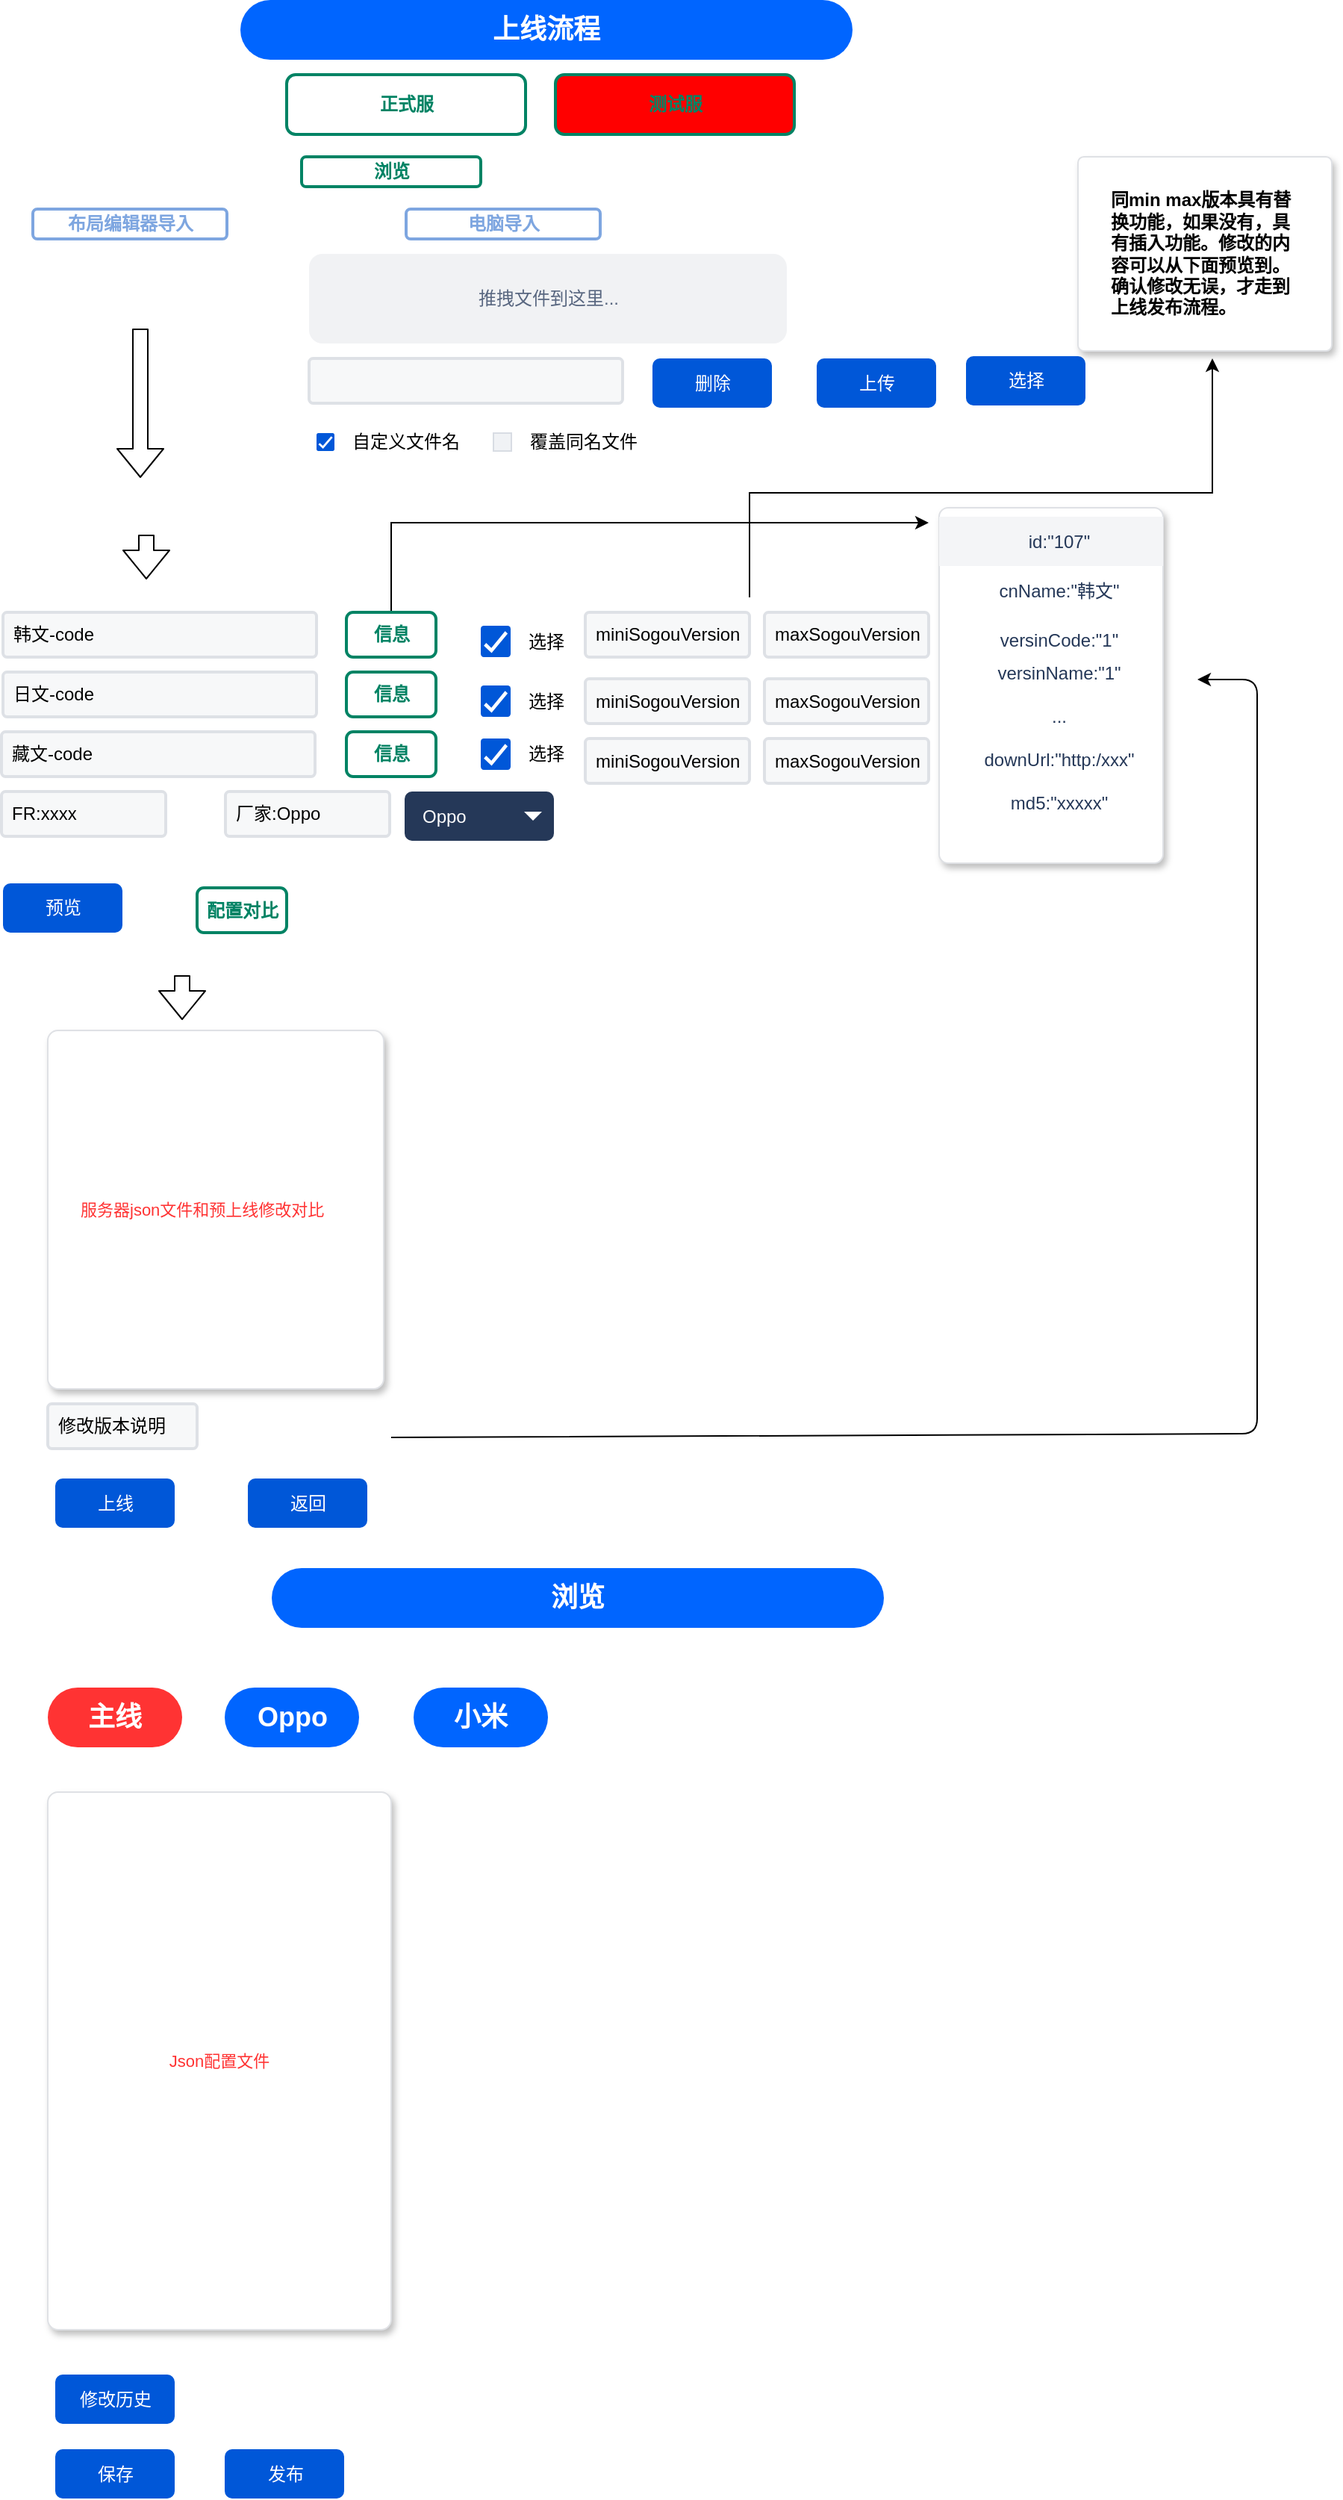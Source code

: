 <mxfile version="13.6.4" type="github">
  <diagram id="1EMLyv-aDlPW3CLGLThD" name="Page-1">
    <mxGraphModel dx="1038" dy="548" grid="1" gridSize="10" guides="1" tooltips="1" connect="1" arrows="1" fold="1" page="1" pageScale="1" pageWidth="3300" pageHeight="4681" math="0" shadow="0">
      <root>
        <mxCell id="0" />
        <mxCell id="1" parent="0" />
        <mxCell id="2cxDILAhDorEXdLIPszs-1" value="上线流程" style="rounded=1;fillColor=#0065FF;strokeColor=none;html=1;fontColor=#ffffff;align=center;verticalAlign=middle;whiteSpace=wrap;fontSize=18;fontStyle=1;arcSize=50" vertex="1" parent="1">
          <mxGeometry x="209" y="30" width="410" height="40" as="geometry" />
        </mxCell>
        <mxCell id="2cxDILAhDorEXdLIPszs-2" value="正式服" style="dashed=0;html=1;rounded=1;strokeColor=#008364;fontSize=12;align=center;fontStyle=1;strokeWidth=2;fontColor=#008364" vertex="1" parent="1">
          <mxGeometry x="240" y="80" width="160" height="40" as="geometry" />
        </mxCell>
        <mxCell id="2cxDILAhDorEXdLIPszs-3" value="测试服" style="dashed=0;html=1;rounded=1;strokeColor=#008364;fontSize=12;align=center;fontStyle=1;strokeWidth=2;fontColor=#008364;fillColor=#FF0000;" vertex="1" parent="1">
          <mxGeometry x="420" y="80" width="160" height="40" as="geometry" />
        </mxCell>
        <mxCell id="2cxDILAhDorEXdLIPszs-4" value="推拽文件到这里..." style="rounded=1;align=center;fillColor=#F1F2F4;strokeColor=none;html=1;fontColor=#596780;fontSize=12" vertex="1" parent="1">
          <mxGeometry x="255" y="200" width="320" height="60" as="geometry" />
        </mxCell>
        <mxCell id="2cxDILAhDorEXdLIPszs-5" value="" style="rounded=1;arcSize=9;fillColor=#F7F8F9;align=left;spacingLeft=5;strokeColor=#DEE1E6;html=1;strokeWidth=2;fontSize=12" vertex="1" parent="1">
          <mxGeometry x="255" y="270" width="210" height="30" as="geometry" />
        </mxCell>
        <mxCell id="2cxDILAhDorEXdLIPszs-6" value="删除" style="rounded=1;fillColor=#0057D8;align=center;strokeColor=none;html=1;fontColor=#ffffff;fontSize=12" vertex="1" parent="1">
          <mxGeometry x="485" y="270" width="80" height="33" as="geometry" />
        </mxCell>
        <mxCell id="2cxDILAhDorEXdLIPszs-7" value="自定义文件名" style="html=1;shadow=0;dashed=0;shape=mxgraph.atlassian.checkbox_2;fillColor=#0057D8;strokeColor=none;align=left;verticalAlign=middle;fontStyle=0;fontSize=12;labelPosition=right;verticalLabelPosition=middle;spacingLeft=10" vertex="1" parent="1">
          <mxGeometry x="260" y="320" width="12" height="12" as="geometry" />
        </mxCell>
        <mxCell id="2cxDILAhDorEXdLIPszs-8" value="覆盖同名文件" style="rounded=1;fillColor=#F0F2F5;strokeColor=#D8DCE3;align=left;verticalAlign=middle;fontStyle=0;fontSize=12;labelPosition=right;verticalLabelPosition=middle;spacingLeft=10;html=1;shadow=0;dashed=0;arcSize=0;" vertex="1" parent="1">
          <mxGeometry x="378.5" y="320" width="12" height="12" as="geometry" />
        </mxCell>
        <mxCell id="2cxDILAhDorEXdLIPszs-11" value="上传" style="rounded=1;fillColor=#0057D8;align=center;strokeColor=none;html=1;fontColor=#ffffff;fontSize=12" vertex="1" parent="1">
          <mxGeometry x="595" y="270" width="80" height="33" as="geometry" />
        </mxCell>
        <mxCell id="2cxDILAhDorEXdLIPszs-12" value="选择" style="rounded=1;fillColor=#0057D8;align=center;strokeColor=none;html=1;fontColor=#ffffff;fontSize=12" vertex="1" parent="1">
          <mxGeometry x="695" y="268.5" width="80" height="33" as="geometry" />
        </mxCell>
        <mxCell id="2cxDILAhDorEXdLIPszs-13" value="韩文-code" style="rounded=1;arcSize=9;fillColor=#F7F8F9;align=left;spacingLeft=5;strokeColor=#DEE1E6;html=1;strokeWidth=2;fontSize=12" vertex="1" parent="1">
          <mxGeometry x="50" y="440" width="210" height="30" as="geometry" />
        </mxCell>
        <mxCell id="2cxDILAhDorEXdLIPszs-14" value="日文-code" style="rounded=1;arcSize=9;fillColor=#F7F8F9;align=left;spacingLeft=5;strokeColor=#DEE1E6;html=1;strokeWidth=2;fontSize=12" vertex="1" parent="1">
          <mxGeometry x="50" y="480" width="210" height="30" as="geometry" />
        </mxCell>
        <mxCell id="2cxDILAhDorEXdLIPszs-15" value="藏文-code" style="rounded=1;arcSize=9;fillColor=#F7F8F9;align=left;spacingLeft=5;strokeColor=#DEE1E6;html=1;strokeWidth=2;fontSize=12" vertex="1" parent="1">
          <mxGeometry x="49" y="520" width="210" height="30" as="geometry" />
        </mxCell>
        <mxCell id="2cxDILAhDorEXdLIPszs-35" style="edgeStyle=orthogonalEdgeStyle;rounded=0;orthogonalLoop=1;jettySize=auto;html=1;" edge="1" parent="1" source="2cxDILAhDorEXdLIPszs-16">
          <mxGeometry relative="1" as="geometry">
            <mxPoint x="670" y="380" as="targetPoint" />
            <Array as="points">
              <mxPoint x="310" y="380" />
              <mxPoint x="670" y="380" />
            </Array>
          </mxGeometry>
        </mxCell>
        <mxCell id="2cxDILAhDorEXdLIPszs-16" value="信息" style="dashed=0;html=1;rounded=1;strokeColor=#008364;fontSize=12;align=center;fontStyle=1;strokeWidth=2;fontColor=#008364" vertex="1" parent="1">
          <mxGeometry x="280" y="440" width="60" height="30" as="geometry" />
        </mxCell>
        <mxCell id="2cxDILAhDorEXdLIPszs-17" value="信息" style="dashed=0;html=1;rounded=1;strokeColor=#008364;fontSize=12;align=center;fontStyle=1;strokeWidth=2;fontColor=#008364" vertex="1" parent="1">
          <mxGeometry x="280" y="480" width="60" height="30" as="geometry" />
        </mxCell>
        <mxCell id="2cxDILAhDorEXdLIPszs-18" value="信息" style="dashed=0;html=1;rounded=1;strokeColor=#008364;fontSize=12;align=center;fontStyle=1;strokeWidth=2;fontColor=#008364" vertex="1" parent="1">
          <mxGeometry x="280" y="520" width="60" height="30" as="geometry" />
        </mxCell>
        <mxCell id="2cxDILAhDorEXdLIPszs-22" value="选择" style="html=1;shadow=0;dashed=0;shape=mxgraph.atlassian.checkbox_2;fillColor=#0057D8;strokeColor=none;align=left;verticalAlign=middle;fontStyle=0;fontSize=12;labelPosition=right;verticalLabelPosition=middle;spacingLeft=10" vertex="1" parent="1">
          <mxGeometry x="370" y="449" width="20" height="21" as="geometry" />
        </mxCell>
        <mxCell id="2cxDILAhDorEXdLIPszs-23" value="选择" style="html=1;shadow=0;dashed=0;shape=mxgraph.atlassian.checkbox_2;fillColor=#0057D8;strokeColor=none;align=left;verticalAlign=middle;fontStyle=0;fontSize=12;labelPosition=right;verticalLabelPosition=middle;spacingLeft=10" vertex="1" parent="1">
          <mxGeometry x="370" y="489" width="20" height="21" as="geometry" />
        </mxCell>
        <mxCell id="2cxDILAhDorEXdLIPszs-24" value="选择" style="html=1;shadow=0;dashed=0;shape=mxgraph.atlassian.checkbox_2;fillColor=#0057D8;strokeColor=none;align=left;verticalAlign=middle;fontStyle=0;fontSize=12;labelPosition=right;verticalLabelPosition=middle;spacingLeft=10" vertex="1" parent="1">
          <mxGeometry x="370" y="524.5" width="20" height="21" as="geometry" />
        </mxCell>
        <mxCell id="2cxDILAhDorEXdLIPszs-25" value="" style="rounded=1;fillColor=#ffffff;strokeColor=#DFE1E5;shadow=1;html=1;arcSize=4;align=center;" vertex="1" parent="1">
          <mxGeometry x="677" y="370" width="150" height="238" as="geometry" />
        </mxCell>
        <mxCell id="2cxDILAhDorEXdLIPszs-26" value="id:&quot;107&quot;" style="rounded=0;fillColor=#F4F5F7;strokeColor=none;shadow=0;html=1;align=center;fontSize=12;spacingLeft=10;fontColor=#253858;resizeWidth=1" vertex="1" parent="2cxDILAhDorEXdLIPszs-25">
          <mxGeometry width="150" height="33" relative="1" as="geometry">
            <mxPoint y="6" as="offset" />
          </mxGeometry>
        </mxCell>
        <mxCell id="2cxDILAhDorEXdLIPszs-27" value="cnName:&quot;韩文&quot;" style="rounded=0;fillColor=none;strokeColor=none;shadow=0;html=1;align=center;fontSize=12;spacingLeft=10;fontColor=#253858;resizeWidth=1" vertex="1" parent="2cxDILAhDorEXdLIPszs-25">
          <mxGeometry width="150" height="33" relative="1" as="geometry">
            <mxPoint y="39" as="offset" />
          </mxGeometry>
        </mxCell>
        <mxCell id="2cxDILAhDorEXdLIPszs-28" value="versinCode:&quot;1&quot;" style="rounded=0;fillColor=none;strokeColor=none;shadow=0;html=1;align=center;fontSize=12;spacingLeft=10;fontColor=#253858;resizeWidth=1" vertex="1" parent="2cxDILAhDorEXdLIPszs-25">
          <mxGeometry width="150" height="33" relative="1" as="geometry">
            <mxPoint y="72" as="offset" />
          </mxGeometry>
        </mxCell>
        <mxCell id="2cxDILAhDorEXdLIPszs-29" value="versinName:&quot;1&quot;" style="rounded=0;fillColor=none;strokeColor=none;shadow=0;html=1;align=center;fontSize=12;spacingLeft=10;fontColor=#253858;resizeWidth=1" vertex="1" parent="2cxDILAhDorEXdLIPszs-25">
          <mxGeometry y="95.91" width="150" height="29.306" as="geometry" />
        </mxCell>
        <mxCell id="2cxDILAhDorEXdLIPszs-30" value="..." style="rounded=0;fillColor=none;strokeColor=none;shadow=0;html=1;align=center;fontSize=12;spacingLeft=10;fontColor=#253858;resizeWidth=1" vertex="1" parent="2cxDILAhDorEXdLIPszs-25">
          <mxGeometry y="125.216" width="150" height="29.306" as="geometry" />
        </mxCell>
        <mxCell id="2cxDILAhDorEXdLIPszs-31" value="downUrl:&quot;http:/xxx&quot;" style="rounded=0;fillColor=none;strokeColor=none;shadow=0;html=1;align=center;fontSize=12;spacingLeft=10;fontColor=#253858;resizeWidth=1" vertex="1" parent="2cxDILAhDorEXdLIPszs-25">
          <mxGeometry y="154.522" width="150" height="29.306" as="geometry" />
        </mxCell>
        <mxCell id="2cxDILAhDorEXdLIPszs-32" value="md5:&quot;xxxxx&quot;" style="rounded=0;fillColor=none;strokeColor=none;shadow=0;html=1;align=center;fontSize=12;spacingLeft=10;fontColor=#253858;resizeWidth=1" vertex="1" parent="2cxDILAhDorEXdLIPszs-25">
          <mxGeometry y="183.828" width="150" height="29.306" as="geometry" />
        </mxCell>
        <mxCell id="2cxDILAhDorEXdLIPszs-64" style="edgeStyle=orthogonalEdgeStyle;rounded=0;orthogonalLoop=1;jettySize=auto;html=1;" edge="1" parent="1">
          <mxGeometry relative="1" as="geometry">
            <mxPoint x="860" y="270" as="targetPoint" />
            <mxPoint x="550" y="430" as="sourcePoint" />
            <Array as="points">
              <mxPoint x="550" y="360" />
              <mxPoint x="860" y="360" />
              <mxPoint x="860" y="270" />
            </Array>
          </mxGeometry>
        </mxCell>
        <mxCell id="2cxDILAhDorEXdLIPszs-36" value="miniSogouVersion" style="rounded=1;arcSize=9;fillColor=#F7F8F9;align=left;spacingLeft=5;strokeColor=#DEE1E6;html=1;strokeWidth=2;fontSize=12" vertex="1" parent="1">
          <mxGeometry x="440" y="440" width="110" height="30" as="geometry" />
        </mxCell>
        <mxCell id="2cxDILAhDorEXdLIPszs-37" value="maxSogouVersion" style="rounded=1;arcSize=9;fillColor=#F7F8F9;align=left;spacingLeft=5;strokeColor=#DEE1E6;html=1;strokeWidth=2;fontSize=12" vertex="1" parent="1">
          <mxGeometry x="560" y="440" width="110" height="30" as="geometry" />
        </mxCell>
        <mxCell id="2cxDILAhDorEXdLIPszs-38" value="miniSogouVersion" style="rounded=1;arcSize=9;fillColor=#F7F8F9;align=left;spacingLeft=5;strokeColor=#DEE1E6;html=1;strokeWidth=2;fontSize=12" vertex="1" parent="1">
          <mxGeometry x="440" y="484.5" width="110" height="30" as="geometry" />
        </mxCell>
        <mxCell id="2cxDILAhDorEXdLIPszs-39" value="maxSogouVersion" style="rounded=1;arcSize=9;fillColor=#F7F8F9;align=left;spacingLeft=5;strokeColor=#DEE1E6;html=1;strokeWidth=2;fontSize=12" vertex="1" parent="1">
          <mxGeometry x="560" y="484.5" width="110" height="30" as="geometry" />
        </mxCell>
        <mxCell id="2cxDILAhDorEXdLIPszs-40" value="miniSogouVersion" style="rounded=1;arcSize=9;fillColor=#F7F8F9;align=left;spacingLeft=5;strokeColor=#DEE1E6;html=1;strokeWidth=2;fontSize=12" vertex="1" parent="1">
          <mxGeometry x="440" y="524.5" width="110" height="30" as="geometry" />
        </mxCell>
        <mxCell id="2cxDILAhDorEXdLIPszs-41" value="maxSogouVersion" style="rounded=1;arcSize=9;fillColor=#F7F8F9;align=left;spacingLeft=5;strokeColor=#DEE1E6;html=1;strokeWidth=2;fontSize=12" vertex="1" parent="1">
          <mxGeometry x="560" y="524.5" width="110" height="30" as="geometry" />
        </mxCell>
        <mxCell id="2cxDILAhDorEXdLIPszs-42" value="预览" style="rounded=1;fillColor=#0057D8;align=center;strokeColor=none;html=1;fontColor=#ffffff;fontSize=12" vertex="1" parent="1">
          <mxGeometry x="50" y="621.5" width="80" height="33" as="geometry" />
        </mxCell>
        <mxCell id="2cxDILAhDorEXdLIPszs-43" value="配置对比" style="dashed=0;html=1;rounded=1;strokeColor=#008364;fontSize=12;align=center;fontStyle=1;strokeWidth=2;fontColor=#008364" vertex="1" parent="1">
          <mxGeometry x="180" y="624.5" width="60" height="30" as="geometry" />
        </mxCell>
        <mxCell id="2cxDILAhDorEXdLIPszs-45" value="" style="shape=flexArrow;endArrow=classic;html=1;" edge="1" parent="1">
          <mxGeometry width="50" height="50" relative="1" as="geometry">
            <mxPoint x="170" y="683" as="sourcePoint" />
            <mxPoint x="170" y="713" as="targetPoint" />
          </mxGeometry>
        </mxCell>
        <mxCell id="2cxDILAhDorEXdLIPszs-46" value="" style="shape=flexArrow;endArrow=classic;html=1;" edge="1" parent="1">
          <mxGeometry width="50" height="50" relative="1" as="geometry">
            <mxPoint x="146" y="388" as="sourcePoint" />
            <mxPoint x="146" y="418" as="targetPoint" />
          </mxGeometry>
        </mxCell>
        <mxCell id="2cxDILAhDorEXdLIPszs-47" value="&lt;span style=&quot;font-size: 11px&quot;&gt;&lt;font color=&quot;#ff3333&quot;&gt;服务器json文件和预上线修改对比&lt;/font&gt;&lt;/span&gt;" style="rounded=1;arcSize=3;fillColor=#ffffff;strokeColor=#DFE1E5;strokeWidth=1;shadow=1;align=left;html=1;whiteSpace=wrap;spacingLeft=20;spacingRight=20;fontSize=12" vertex="1" parent="1">
          <mxGeometry x="80" y="720" width="225" height="240" as="geometry" />
        </mxCell>
        <mxCell id="2cxDILAhDorEXdLIPszs-48" value="上线" style="rounded=1;fillColor=#0057D8;align=center;strokeColor=none;html=1;fontColor=#ffffff;fontSize=12" vertex="1" parent="1">
          <mxGeometry x="85" y="1020" width="80" height="33" as="geometry" />
        </mxCell>
        <mxCell id="2cxDILAhDorEXdLIPszs-49" value="返回" style="rounded=1;fillColor=#0057D8;align=center;strokeColor=none;html=1;fontColor=#ffffff;fontSize=12" vertex="1" parent="1">
          <mxGeometry x="214" y="1020" width="80" height="33" as="geometry" />
        </mxCell>
        <mxCell id="2cxDILAhDorEXdLIPszs-50" value="" style="endArrow=classic;html=1;" edge="1" parent="1">
          <mxGeometry width="50" height="50" relative="1" as="geometry">
            <mxPoint x="310" y="992.5" as="sourcePoint" />
            <mxPoint x="850" y="485" as="targetPoint" />
            <Array as="points">
              <mxPoint x="890" y="990" />
              <mxPoint x="890" y="485" />
            </Array>
          </mxGeometry>
        </mxCell>
        <mxCell id="2cxDILAhDorEXdLIPszs-51" value="FR:xxxx" style="rounded=1;arcSize=9;fillColor=#F7F8F9;align=left;spacingLeft=5;strokeColor=#DEE1E6;html=1;strokeWidth=2;fontSize=12" vertex="1" parent="1">
          <mxGeometry x="49" y="560" width="110" height="30" as="geometry" />
        </mxCell>
        <mxCell id="2cxDILAhDorEXdLIPszs-52" value="厂家:Oppo" style="rounded=1;arcSize=9;fillColor=#F7F8F9;align=left;spacingLeft=5;strokeColor=#DEE1E6;html=1;strokeWidth=2;fontSize=12" vertex="1" parent="1">
          <mxGeometry x="199" y="560" width="110" height="30" as="geometry" />
        </mxCell>
        <mxCell id="2cxDILAhDorEXdLIPszs-53" value="Oppo" style="rounded=1;fillColor=#253858;strokeColor=none;html=1;fontColor=#ffffff;align=left;fontSize=12;spacingLeft=10" vertex="1" parent="1">
          <mxGeometry x="319" y="560" width="100" height="33" as="geometry" />
        </mxCell>
        <mxCell id="2cxDILAhDorEXdLIPszs-54" value="" style="shape=triangle;direction=south;fillColor=#ffffff;strokeColor=none;html=1" vertex="1" parent="2cxDILAhDorEXdLIPszs-53">
          <mxGeometry x="1" y="0.5" width="12" height="6" relative="1" as="geometry">
            <mxPoint x="-20" y="-3" as="offset" />
          </mxGeometry>
        </mxCell>
        <mxCell id="2cxDILAhDorEXdLIPszs-55" value="浏览" style="dashed=0;html=1;rounded=1;strokeColor=#008364;fontSize=12;align=center;fontStyle=1;strokeWidth=2;fontColor=#008364" vertex="1" parent="1">
          <mxGeometry x="250" y="135" width="120" height="20" as="geometry" />
        </mxCell>
        <mxCell id="2cxDILAhDorEXdLIPszs-56" value="浏览" style="rounded=1;fillColor=#0065FF;strokeColor=none;html=1;fontColor=#ffffff;align=center;verticalAlign=middle;whiteSpace=wrap;fontSize=18;fontStyle=1;arcSize=50" vertex="1" parent="1">
          <mxGeometry x="230" y="1080" width="410" height="40" as="geometry" />
        </mxCell>
        <mxCell id="2cxDILAhDorEXdLIPszs-57" value="主线" style="rounded=1;strokeColor=none;html=1;fontColor=#ffffff;align=center;verticalAlign=middle;whiteSpace=wrap;fontSize=18;fontStyle=1;arcSize=50;fillColor=#FF3333;" vertex="1" parent="1">
          <mxGeometry x="80" y="1160" width="90" height="40" as="geometry" />
        </mxCell>
        <mxCell id="2cxDILAhDorEXdLIPszs-58" value="Oppo" style="rounded=1;fillColor=#0065FF;strokeColor=none;html=1;fontColor=#ffffff;align=center;verticalAlign=middle;whiteSpace=wrap;fontSize=18;fontStyle=1;arcSize=50" vertex="1" parent="1">
          <mxGeometry x="198.5" y="1160" width="90" height="40" as="geometry" />
        </mxCell>
        <mxCell id="2cxDILAhDorEXdLIPszs-59" value="小米" style="rounded=1;fillColor=#0065FF;strokeColor=none;html=1;fontColor=#ffffff;align=center;verticalAlign=middle;whiteSpace=wrap;fontSize=18;fontStyle=1;arcSize=50" vertex="1" parent="1">
          <mxGeometry x="325" y="1160" width="90" height="40" as="geometry" />
        </mxCell>
        <mxCell id="2cxDILAhDorEXdLIPszs-60" value="&lt;font color=&quot;#ff3333&quot;&gt;&lt;span style=&quot;font-size: 11px&quot;&gt;Json配置文件&lt;/span&gt;&lt;/font&gt;" style="rounded=1;arcSize=3;fillColor=#ffffff;strokeColor=#DFE1E5;strokeWidth=1;shadow=1;align=center;html=1;whiteSpace=wrap;spacingLeft=20;spacingRight=20;fontSize=12" vertex="1" parent="1">
          <mxGeometry x="80" y="1230" width="230" height="360" as="geometry" />
        </mxCell>
        <mxCell id="2cxDILAhDorEXdLIPszs-61" value="修改历史" style="rounded=1;fillColor=#0057D8;align=center;strokeColor=none;html=1;fontColor=#ffffff;fontSize=12" vertex="1" parent="1">
          <mxGeometry x="85" y="1620" width="80" height="33" as="geometry" />
        </mxCell>
        <mxCell id="2cxDILAhDorEXdLIPszs-62" value="保存" style="rounded=1;fillColor=#0057D8;align=center;strokeColor=none;html=1;fontColor=#ffffff;fontSize=12" vertex="1" parent="1">
          <mxGeometry x="85" y="1670" width="80" height="33" as="geometry" />
        </mxCell>
        <mxCell id="2cxDILAhDorEXdLIPszs-63" value="发布" style="rounded=1;fillColor=#0057D8;align=center;strokeColor=none;html=1;fontColor=#ffffff;fontSize=12" vertex="1" parent="1">
          <mxGeometry x="198.5" y="1670" width="80" height="33" as="geometry" />
        </mxCell>
        <mxCell id="2cxDILAhDorEXdLIPszs-65" value="&lt;b&gt;同min max版本具有替换功能，如果没有，具有插入功能。修改的内容可以从下面预览到。&lt;br&gt;确认修改无误，才走到上线发布流程。&lt;br&gt;&lt;/b&gt;" style="rounded=1;arcSize=3;fillColor=#ffffff;strokeColor=#DFE1E5;strokeWidth=1;shadow=1;align=left;html=1;whiteSpace=wrap;spacingLeft=20;spacingRight=20;fontSize=12" vertex="1" parent="1">
          <mxGeometry x="770" y="135" width="170" height="130" as="geometry" />
        </mxCell>
        <mxCell id="2cxDILAhDorEXdLIPszs-66" value="" style="shape=flexArrow;endArrow=classic;html=1;" edge="1" parent="1">
          <mxGeometry width="50" height="50" relative="1" as="geometry">
            <mxPoint x="142" y="250" as="sourcePoint" />
            <mxPoint x="142" y="350" as="targetPoint" />
          </mxGeometry>
        </mxCell>
        <mxCell id="2cxDILAhDorEXdLIPszs-67" value="布局编辑器导入" style="dashed=0;html=1;rounded=1;fontSize=12;align=center;fontStyle=1;strokeWidth=2;strokeColor=#7EA6E0;fontColor=#7EA6E0;" vertex="1" parent="1">
          <mxGeometry x="70" y="170" width="130" height="20" as="geometry" />
        </mxCell>
        <mxCell id="2cxDILAhDorEXdLIPszs-68" value="电脑导入" style="dashed=0;html=1;rounded=1;fontSize=12;align=center;fontStyle=1;strokeWidth=2;strokeColor=#7EA6E0;fontColor=#7EA6E0;" vertex="1" parent="1">
          <mxGeometry x="320" y="170" width="130" height="20" as="geometry" />
        </mxCell>
        <mxCell id="2cxDILAhDorEXdLIPszs-69" value="修改版本说明" style="rounded=1;arcSize=9;fillColor=#F7F8F9;align=left;spacingLeft=5;strokeColor=#DEE1E6;html=1;strokeWidth=2;fontSize=12" vertex="1" parent="1">
          <mxGeometry x="80" y="970" width="100" height="30" as="geometry" />
        </mxCell>
      </root>
    </mxGraphModel>
  </diagram>
</mxfile>
